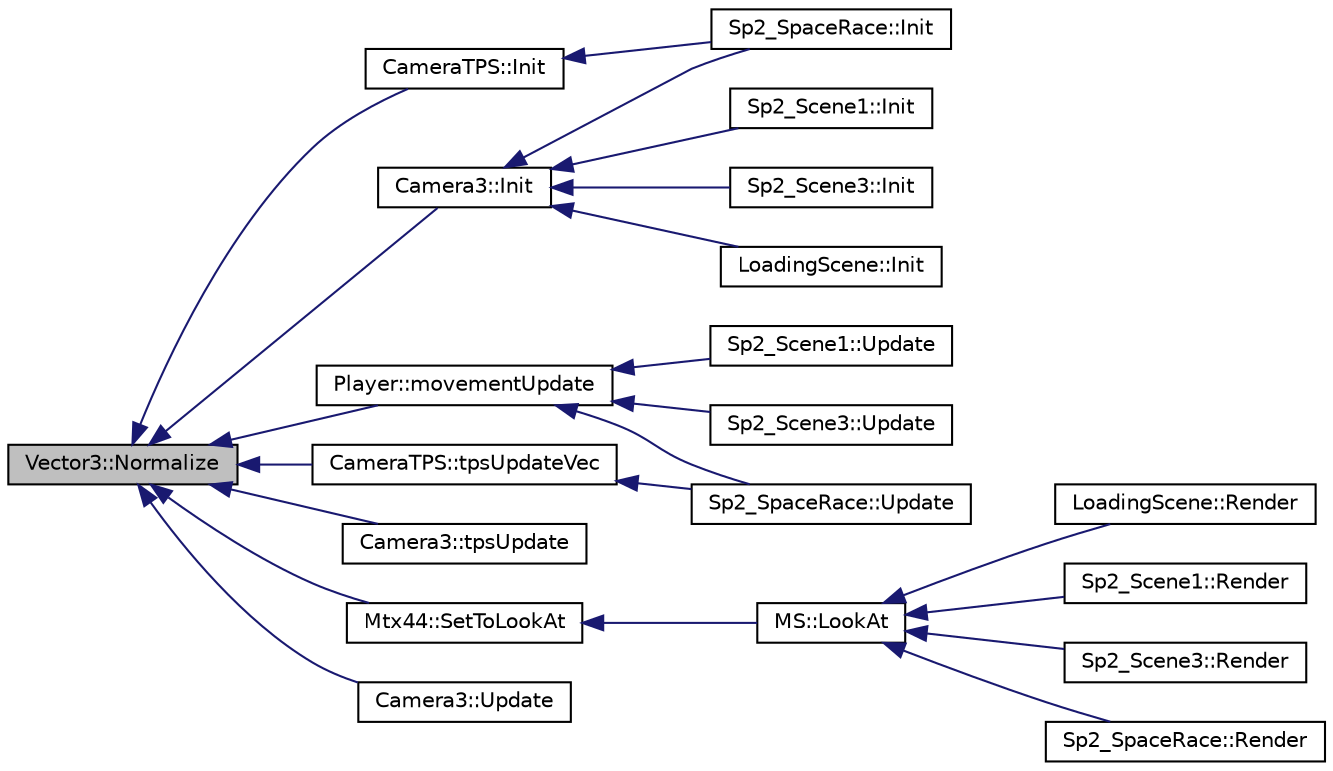 digraph "Vector3::Normalize"
{
  bgcolor="transparent";
  edge [fontname="Helvetica",fontsize="10",labelfontname="Helvetica",labelfontsize="10"];
  node [fontname="Helvetica",fontsize="10",shape=record];
  rankdir="LR";
  Node1 [label="Vector3::Normalize",height=0.2,width=0.4,color="black", fillcolor="grey75", style="filled", fontcolor="black"];
  Node1 -> Node2 [dir="back",color="midnightblue",fontsize="10",style="solid",fontname="Helvetica"];
  Node2 [label="CameraTPS::Init",height=0.2,width=0.4,color="black",URL="$classCameraTPS.html#a3394f9c1704b0b93c07c9e1dc16108ff"];
  Node2 -> Node3 [dir="back",color="midnightblue",fontsize="10",style="solid",fontname="Helvetica"];
  Node3 [label="Sp2_SpaceRace::Init",height=0.2,width=0.4,color="black",URL="$classSp2__SpaceRace.html#a1837e0004994f2e9f885828b7788da27"];
  Node1 -> Node4 [dir="back",color="midnightblue",fontsize="10",style="solid",fontname="Helvetica"];
  Node4 [label="Camera3::Init",height=0.2,width=0.4,color="black",URL="$classCamera3.html#a6b57f6672752e8c5dbcfa32d693c17fc"];
  Node4 -> Node5 [dir="back",color="midnightblue",fontsize="10",style="solid",fontname="Helvetica"];
  Node5 [label="LoadingScene::Init",height=0.2,width=0.4,color="black",URL="$classLoadingScene.html#ab58112cfff35f696e5479b5eaf74cbb3"];
  Node4 -> Node6 [dir="back",color="midnightblue",fontsize="10",style="solid",fontname="Helvetica"];
  Node6 [label="Sp2_Scene1::Init",height=0.2,width=0.4,color="black",URL="$classSp2__Scene1.html#a4704d16ad01dec2a8405dd55800dd84b"];
  Node4 -> Node7 [dir="back",color="midnightblue",fontsize="10",style="solid",fontname="Helvetica"];
  Node7 [label="Sp2_Scene3::Init",height=0.2,width=0.4,color="black",URL="$classSp2__Scene3.html#a8f774405ee31eaf42274079a2d0a03ee",tooltip="Init scene with game objects, light and camera positions, properties like light power. Loads OBJ and texture into scene. "];
  Node4 -> Node3 [dir="back",color="midnightblue",fontsize="10",style="solid",fontname="Helvetica"];
  Node1 -> Node8 [dir="back",color="midnightblue",fontsize="10",style="solid",fontname="Helvetica"];
  Node8 [label="Player::movementUpdate",height=0.2,width=0.4,color="black",URL="$classPlayer.html#a5b057a6cd421a056d2a0694ab00739e7"];
  Node8 -> Node9 [dir="back",color="midnightblue",fontsize="10",style="solid",fontname="Helvetica"];
  Node9 [label="Sp2_Scene1::Update",height=0.2,width=0.4,color="black",URL="$classSp2__Scene1.html#a7a90c62382a446cff0906a7735cbf0e8"];
  Node8 -> Node10 [dir="back",color="midnightblue",fontsize="10",style="solid",fontname="Helvetica"];
  Node10 [label="Sp2_Scene3::Update",height=0.2,width=0.4,color="black",URL="$classSp2__Scene3.html#a14c1432b47104cfefa352b501a6330eb",tooltip="Updates health system, collision, platform, player, camera and enemy behaviours. "];
  Node8 -> Node11 [dir="back",color="midnightblue",fontsize="10",style="solid",fontname="Helvetica"];
  Node11 [label="Sp2_SpaceRace::Update",height=0.2,width=0.4,color="black",URL="$classSp2__SpaceRace.html#a60fa1a4bdef9cafbb6e6a5fac974ed5d"];
  Node1 -> Node12 [dir="back",color="midnightblue",fontsize="10",style="solid",fontname="Helvetica"];
  Node12 [label="Mtx44::SetToLookAt",height=0.2,width=0.4,color="black",URL="$classMtx44.html#a7c3d2d30d9ed5bfca2ba97d0e570930f",tooltip="Set matrix to be a lookat matrix. "];
  Node12 -> Node13 [dir="back",color="midnightblue",fontsize="10",style="solid",fontname="Helvetica"];
  Node13 [label="MS::LookAt",height=0.2,width=0.4,color="black",URL="$classMS.html#a2638cd3249260877cc31329978fb6b38",tooltip="Setup lookat matrix and push to matrix stack. "];
  Node13 -> Node14 [dir="back",color="midnightblue",fontsize="10",style="solid",fontname="Helvetica"];
  Node14 [label="LoadingScene::Render",height=0.2,width=0.4,color="black",URL="$classLoadingScene.html#a20d69f97ec73d55519a3481f32dd804b"];
  Node13 -> Node15 [dir="back",color="midnightblue",fontsize="10",style="solid",fontname="Helvetica"];
  Node15 [label="Sp2_Scene1::Render",height=0.2,width=0.4,color="black",URL="$classSp2__Scene1.html#a5d45996751484538f8f7675a1db98979"];
  Node13 -> Node16 [dir="back",color="midnightblue",fontsize="10",style="solid",fontname="Helvetica"];
  Node16 [label="Sp2_Scene3::Render",height=0.2,width=0.4,color="black",URL="$classSp2__Scene3.html#a2227ee0830c9d5f4ca486cc70b140331"];
  Node13 -> Node17 [dir="back",color="midnightblue",fontsize="10",style="solid",fontname="Helvetica"];
  Node17 [label="Sp2_SpaceRace::Render",height=0.2,width=0.4,color="black",URL="$classSp2__SpaceRace.html#a6e5a16911da0317ddce3175936fb316d"];
  Node1 -> Node18 [dir="back",color="midnightblue",fontsize="10",style="solid",fontname="Helvetica"];
  Node18 [label="Camera3::tpsUpdate",height=0.2,width=0.4,color="black",URL="$classCamera3.html#a00fd1ad6f418951e6d4c303e0b7e7fb0"];
  Node1 -> Node19 [dir="back",color="midnightblue",fontsize="10",style="solid",fontname="Helvetica"];
  Node19 [label="CameraTPS::tpsUpdateVec",height=0.2,width=0.4,color="black",URL="$classCameraTPS.html#a743d5fc45867e31a8915e47173d0fcb2"];
  Node19 -> Node11 [dir="back",color="midnightblue",fontsize="10",style="solid",fontname="Helvetica"];
  Node1 -> Node20 [dir="back",color="midnightblue",fontsize="10",style="solid",fontname="Helvetica"];
  Node20 [label="Camera3::Update",height=0.2,width=0.4,color="black",URL="$classCamera3.html#acc5d4103826cda6d20b80a0d35eacdbe"];
}
